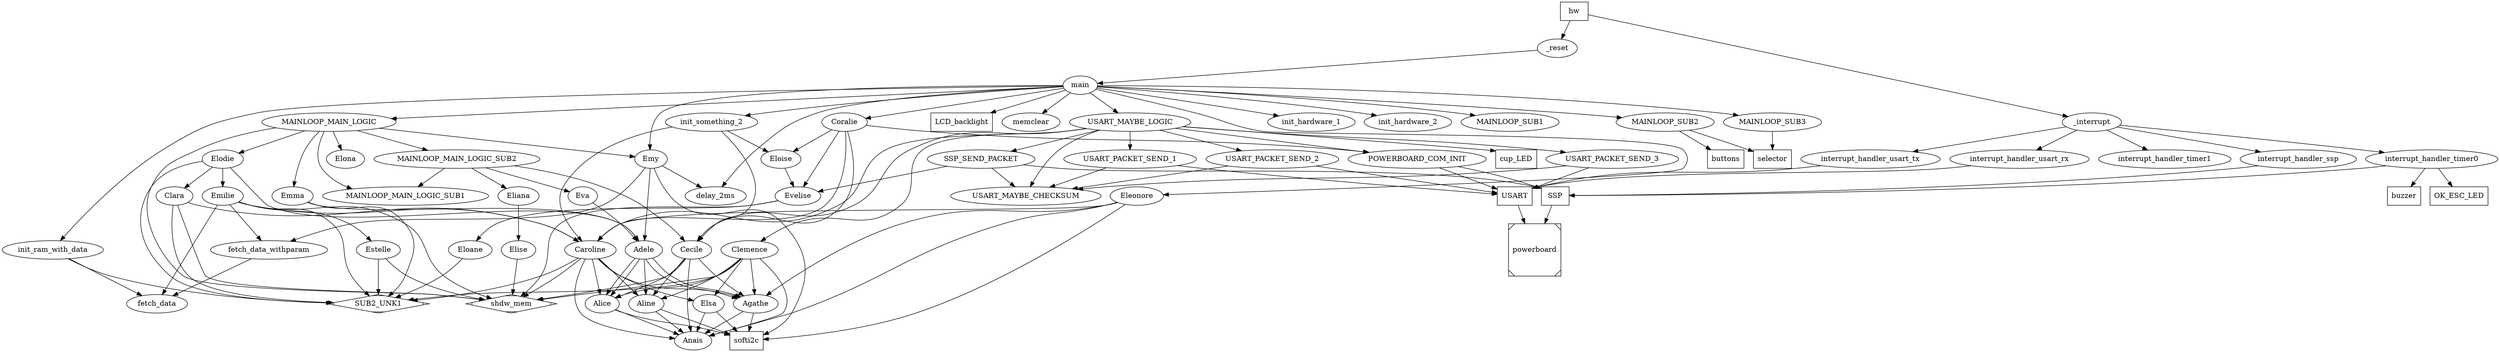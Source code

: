 digraph G {
  // Concepts
  shdw_mem [shape=Mdiamond];
  SUB2_UNK1 [shape=Mdiamond];

  // Board features
  USART [shape=Square];
  SSP [shape=Square];
  powerboard [shape=Msquare];
  OK_ESC_LED [shape=Square]
  buzzer [shape=Square];
  softi2c [shape=Square];
  buttons [shape=Square];
  selector [shape=Square];
  cup_LED [shape=Square];
  LCD_backlight [shape=Square];

  USART -> powerboard;
  SSP -> powerboard;

  // Start
  hw [shape=Diamond];

  // Entrypoints
  hw -> _reset;
  hw -> _interrupt

  // _reset
  _reset -> main;

  // main
  main -> memclear;
  main -> init_ram_with_data;
  main -> delay_2ms;
  main -> init_hardware_1;
  main -> LCD_backlight;
  main -> init_hardware_2;
  main -> init_something_2;
  main -> Emy;
  main -> Eleonore;
  main -> MAINLOOP_SUB1;
  main -> MAINLOOP_SUB2;
  main -> MAINLOOP_SUB3;
  main -> USART_MAYBE_LOGIC;
  main -> Coralie;
  main -> MAINLOOP_MAIN_LOGIC;

  // _interrupt
  _interrupt -> interrupt_handler_ssp;
  _interrupt -> interrupt_handler_timer0;
  _interrupt -> interrupt_handler_timer1;
  _interrupt -> interrupt_handler_usart_rx;
  _interrupt -> interrupt_handler_usart_tx;

  // interrupt_handler_timer0
  interrupt_handler_timer0 -> buzzer;
  interrupt_handler_timer0 -> OK_ESC_LED;
  interrupt_handler_timer0 -> SSP;

  // interrupt_handler_ssp
  interrupt_handler_ssp -> SSP;
  // interrupt_handler_usart_rx
  interrupt_handler_usart_rx -> USART;
  // interrupt_handler_usart_tx
  interrupt_handler_usart_tx -> USART;

  // init_ram_with_data
  init_ram_with_data -> SUB2_UNK1;
  init_ram_with_data -> fetch_data;

  // init_something_2
  init_something_2 -> Caroline;
  init_something_2 -> Eloise;
  init_something_2 -> Cecile;

  // Caroline
  Caroline -> shdw_mem;
  Caroline -> SUB2_UNK1;
  Caroline -> Aline;
  Caroline -> Alice;
  Caroline -> Elsa;
  Caroline -> Agathe;
  Caroline -> Anais;

  // Eloise
  Eloise -> Evelise;

  // Cecile
  Cecile -> shdw_mem;
  Cecile -> Aline;
  Cecile -> Agathe;
  Cecile -> Alice;
  Cecile -> Anais;

  // Aline
  Aline -> softi2c;
  Aline -> Anais;

  // Alice
  Alice -> softi2c;
  Alice -> Anais;

  // Elsa
  Elsa -> softi2c;
  Elsa -> Anais;

  // Agathe
  Agathe -> softi2c;
  Agathe -> Anais;

  // Anais
  // Seems to wait for x cpu cycles

  // Adele
  Adele -> Aline;
  Adele -> Alice;
  Adele -> Agathe;

  // Evelise
  Evelise -> Eloane;
  Evelise -> shdw_mem;

  // Eloane
  // Doesn't call anything

  // Adele
  Adele -> Alice;
  Adele -> Agathe;

  // Eleonore
  Eleonore -> softi2c;
  Eleonore -> Anais;
  Eleonore -> Agathe;
  Eleonore -> Caroline;

  // Emy
  Emy -> softi2c;
  Emy -> delay_2ms;
  Emy -> fetch_data_withparam;
  Emy -> Adele;

  // Eliana
  Eliana -> Elise;

  // Elise
  Elise -> shdw_mem;

  // Eloane
  Eloane -> SUB2_UNK1;

  // Elodie
  Elodie -> SUB2_UNK1;
  Elodie -> Clara;
  Elodie -> Emilie;
  Elodie -> Adele;

  // Elona
  // Doesn't touch anything but data in ram

  // Emilie
  Emilie -> shdw_mem;
  Emilie -> SUB2_UNK1;
  Emilie -> Estelle;
  Emilie -> Caroline;
  Emilie -> fetch_data;
  Emilie -> fetch_data_withparam;

  // Emma
  Emma -> SUB2_UNK1;
  Emma -> Adele;

  // Estelle
  Estelle -> shdw_mem;
  Estelle -> SUB2_UNK1;

  // Eva
  Eva -> Adele;

  // Clara
  Clara -> shdw_mem;
  Clara -> SUB2_UNK1;
  Clara -> Caroline;

  // Clemence
  Clemence -> shdw_mem;
  Clemence -> SUB2_UNK1;
  Clemence -> Aline;
  Clemence -> Alice;
  Clemence -> Elsa;
  Clemence -> Agathe;
  Clemence -> Anais;

  // Coralie
  Coralie -> POWERBOARD_COM_INIT;
  Coralie -> Caroline;
  Coralie -> Eloise;
  Coralie -> Evelise;
  Coralie -> Cecile;

  // MAINLOOP_MAIN_LOGIC
  MAINLOOP_MAIN_LOGIC -> shdw_mem;
  MAINLOOP_MAIN_LOGIC -> MAINLOOP_MAIN_LOGIC_SUB1; // BGT1
  MAINLOOP_MAIN_LOGIC -> MAINLOOP_MAIN_LOGIC_SUB2; // BGT13
  MAINLOOP_MAIN_LOGIC -> Elona; // BGT1,2,3,5,6,7,8,9,10,11
  MAINLOOP_MAIN_LOGIC -> Elodie; // at return/BGT4
  MAINLOOP_MAIN_LOGIC -> Emma; // at return/BGT4
  MAINLOOP_MAIN_LOGIC -> Emy; // at return/BGT4

  // MAINLOOP_MAIN_LOGIC_SUB1
  // Only accesses data

  // MAINLOOP_MAIN_LOGIC_SUB2
  MAINLOOP_MAIN_LOGIC_SUB2 -> MAINLOOP_MAIN_LOGIC_SUB1;
                                // BGT1,17
  MAINLOOP_MAIN_LOGIC_SUB2 -> Cecile; //BGT1
  MAINLOOP_MAIN_LOGIC_SUB2 -> Eva; // BGT3,6
  MAINLOOP_MAIN_LOGIC_SUB2 -> Eliana; // BGT11

  // MAINLOOP_SUB1
  // Accesses timer1 and data
  // Seems to touch SSP TX

  // MAINLOOP_SUB2
  MAINLOOP_SUB2 -> buttons;
  MAINLOOP_SUB2 -> selector;

  // MAINLOOP_SUB3
  MAINLOOP_SUB3 -> selector;

  // POWERBOARD_COM_INIT
  POWERBOARD_COM_INIT -> USART;
  POWERBOARD_COM_INIT -> SSP;

  // USART_MAYBE_LOGIC
  USART_MAYBE_LOGIC -> cup_LED;
  USART_MAYBE_LOGIC -> POWERBOARD_COM_INIT
  USART_MAYBE_LOGIC -> SSP_SEND_PACKET
  USART_MAYBE_LOGIC -> USART_MAYBE_CHECKSUM
  USART_MAYBE_LOGIC -> USART_PACKET_SEND_1
  USART_MAYBE_LOGIC -> USART_PACKET_SEND_2
  USART_MAYBE_LOGIC -> USART_PACKET_SEND_3
  USART_MAYBE_LOGIC -> Cecile;
  USART_MAYBE_LOGIC -> Caroline;
  USART_MAYBE_LOGIC -> Clemence;

  // USART_MAYBE_CHECKSUM
  // Only computes checksum

  // SSP_SEND_PACKET
  SSP_SEND_PACKET -> Evelise;
  SSP_SEND_PACKET -> USART_MAYBE_CHECKSUM;
  SSP_SEND_PACKET -> SSP;

  // USART_PACKET_SEND_1
  USART_PACKET_SEND_1 -> USART_MAYBE_CHECKSUM;
  USART_PACKET_SEND_1 -> USART;
  // USART_PACKET_SEND_2
  USART_PACKET_SEND_2 -> USART_MAYBE_CHECKSUM;
  USART_PACKET_SEND_2 -> USART;
  // USART_PACKET_SEND_3
  USART_PACKET_SEND_3 -> USART_MAYBE_CHECKSUM;
  USART_PACKET_SEND_3 -> USART;

  // fetch_data_withparam;
  fetch_data_withparam -> fetch_data;
}
